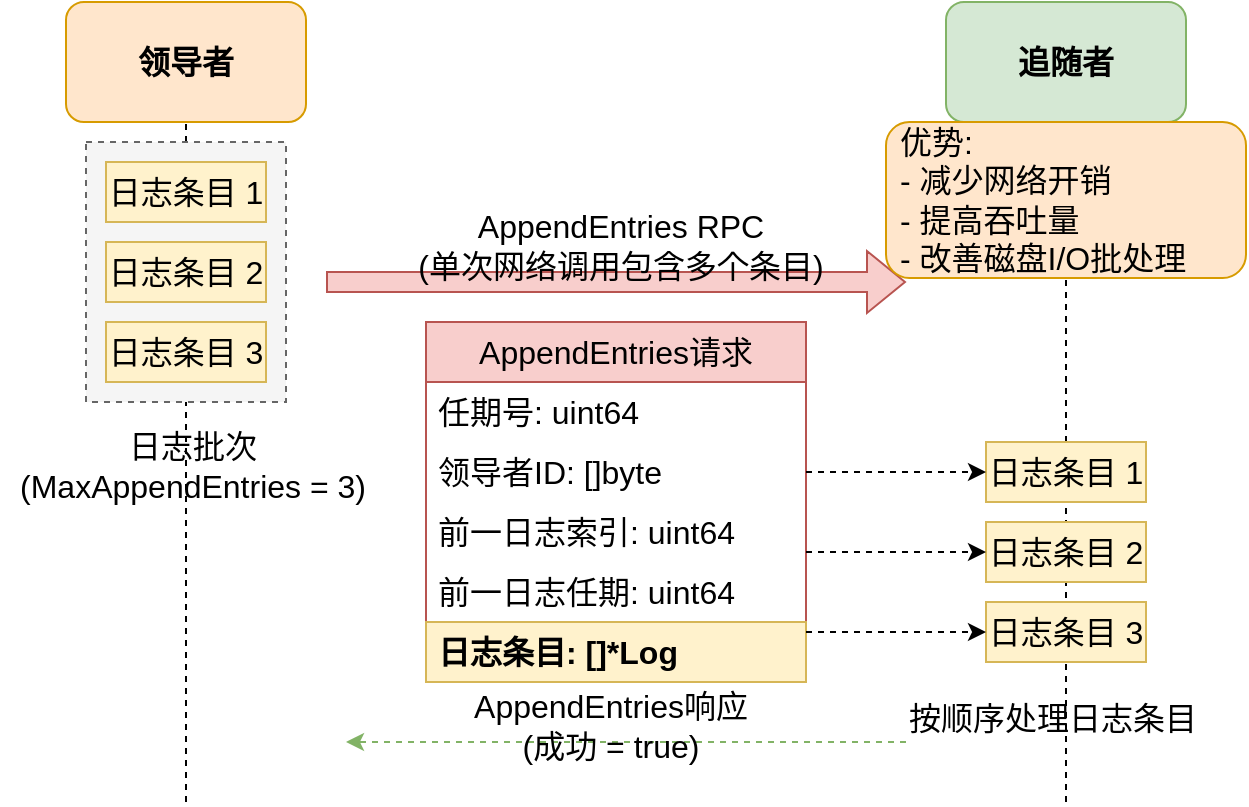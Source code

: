 <mxfile version="27.0.6">
  <diagram name="日志批处理" id="7gdLqKNWt9u7bEjB4eD2">
    <mxGraphModel dx="728" dy="315" grid="0" gridSize="10" guides="1" tooltips="1" connect="1" arrows="1" fold="1" page="0" pageScale="1" pageWidth="850" pageHeight="1100" math="0" shadow="0">
      <root>
        <mxCell id="0" />
        <mxCell id="1" parent="0" />
        <mxCell id="XTDZx26cBL84-N1Y96lm-33" value="领导者" style="rounded=1;whiteSpace=wrap;html=1;fillColor=#ffe6cc;strokeColor=#d79b00;fontSize=16;fontStyle=1" vertex="1" parent="1">
          <mxGeometry x="679" y="688" width="120" height="60" as="geometry" />
        </mxCell>
        <mxCell id="XTDZx26cBL84-N1Y96lm-34" value="追随者" style="rounded=1;whiteSpace=wrap;html=1;fillColor=#d5e8d4;strokeColor=#82b366;fontSize=16;fontStyle=1" vertex="1" parent="1">
          <mxGeometry x="1119" y="688" width="120" height="60" as="geometry" />
        </mxCell>
        <mxCell id="XTDZx26cBL84-N1Y96lm-35" value="" style="endArrow=none;dashed=1;html=1;rounded=0;entryX=0.5;entryY=1;entryDx=0;entryDy=0;fontSize=16;" edge="1" parent="1" target="XTDZx26cBL84-N1Y96lm-33">
          <mxGeometry width="50" height="50" relative="1" as="geometry">
            <mxPoint x="739" y="1088" as="sourcePoint" />
            <mxPoint x="1049" y="888" as="targetPoint" />
          </mxGeometry>
        </mxCell>
        <mxCell id="XTDZx26cBL84-N1Y96lm-36" value="" style="endArrow=none;dashed=1;html=1;rounded=0;entryX=0.5;entryY=1;entryDx=0;entryDy=0;fontSize=16;" edge="1" parent="1" target="XTDZx26cBL84-N1Y96lm-34">
          <mxGeometry width="50" height="50" relative="1" as="geometry">
            <mxPoint x="1179" y="1088" as="sourcePoint" />
            <mxPoint x="1049" y="888" as="targetPoint" />
          </mxGeometry>
        </mxCell>
        <mxCell id="XTDZx26cBL84-N1Y96lm-37" value="日志条目 1" style="rounded=0;whiteSpace=wrap;html=1;fillColor=#fff2cc;strokeColor=#d6b656;fontSize=16;" vertex="1" parent="1">
          <mxGeometry x="699" y="768" width="80" height="30" as="geometry" />
        </mxCell>
        <mxCell id="XTDZx26cBL84-N1Y96lm-38" value="日志条目 2" style="rounded=0;whiteSpace=wrap;html=1;fillColor=#fff2cc;strokeColor=#d6b656;fontSize=16;" vertex="1" parent="1">
          <mxGeometry x="699" y="808" width="80" height="30" as="geometry" />
        </mxCell>
        <mxCell id="XTDZx26cBL84-N1Y96lm-39" value="日志条目 3" style="rounded=0;whiteSpace=wrap;html=1;fillColor=#fff2cc;strokeColor=#d6b656;fontSize=16;" vertex="1" parent="1">
          <mxGeometry x="699" y="848" width="80" height="30" as="geometry" />
        </mxCell>
        <mxCell id="XTDZx26cBL84-N1Y96lm-40" value="" style="rounded=0;whiteSpace=wrap;html=1;fillColor=#f5f5f5;strokeColor=#666666;dashed=1;fontSize=16;" vertex="1" parent="1">
          <mxGeometry x="689" y="758" width="100" height="130" as="geometry" />
        </mxCell>
        <mxCell id="XTDZx26cBL84-N1Y96lm-41" value="日志条目 1" style="rounded=0;whiteSpace=wrap;html=1;fillColor=#fff2cc;strokeColor=#d6b656;fontSize=16;" vertex="1" parent="1">
          <mxGeometry x="699" y="768" width="80" height="30" as="geometry" />
        </mxCell>
        <mxCell id="XTDZx26cBL84-N1Y96lm-42" value="日志条目 2" style="rounded=0;whiteSpace=wrap;html=1;fillColor=#fff2cc;strokeColor=#d6b656;fontSize=16;" vertex="1" parent="1">
          <mxGeometry x="699" y="808" width="80" height="30" as="geometry" />
        </mxCell>
        <mxCell id="XTDZx26cBL84-N1Y96lm-43" value="日志条目 3" style="rounded=0;whiteSpace=wrap;html=1;fillColor=#fff2cc;strokeColor=#d6b656;fontSize=16;" vertex="1" parent="1">
          <mxGeometry x="699" y="848" width="80" height="30" as="geometry" />
        </mxCell>
        <mxCell id="XTDZx26cBL84-N1Y96lm-44" value="日志批次&lt;br&gt;(MaxAppendEntries = 3)" style="text;html=1;align=center;verticalAlign=middle;resizable=0;points=[];autosize=1;strokeColor=none;fillColor=none;fontSize=16;" vertex="1" parent="1">
          <mxGeometry x="646" y="895" width="191" height="50" as="geometry" />
        </mxCell>
        <mxCell id="XTDZx26cBL84-N1Y96lm-45" value="" style="shape=flexArrow;endArrow=classic;html=1;rounded=0;fillColor=#f8cecc;strokeColor=#b85450;fontSize=16;" edge="1" parent="1">
          <mxGeometry width="50" height="50" relative="1" as="geometry">
            <mxPoint x="809" y="828" as="sourcePoint" />
            <mxPoint x="1099" y="828" as="targetPoint" />
          </mxGeometry>
        </mxCell>
        <mxCell id="XTDZx26cBL84-N1Y96lm-46" value="AppendEntries RPC&lt;br&gt;(单次网络调用包含多个条目)" style="text;html=1;align=center;verticalAlign=middle;resizable=0;points=[];autosize=1;strokeColor=none;fillColor=none;fontSize=16;" vertex="1" parent="1">
          <mxGeometry x="845" y="785" width="221" height="50" as="geometry" />
        </mxCell>
        <mxCell id="XTDZx26cBL84-N1Y96lm-47" value="AppendEntries请求" style="swimlane;fontStyle=0;childLayout=stackLayout;horizontal=1;startSize=30;horizontalStack=0;resizeParent=1;resizeParentMax=0;resizeLast=0;collapsible=1;marginBottom=0;whiteSpace=wrap;html=1;fillColor=#f8cecc;strokeColor=#b85450;fontSize=16;" vertex="1" parent="1">
          <mxGeometry x="859" y="848" width="190" height="180" as="geometry" />
        </mxCell>
        <mxCell id="XTDZx26cBL84-N1Y96lm-48" value="任期号: uint64" style="text;strokeColor=none;fillColor=none;align=left;verticalAlign=middle;spacingLeft=4;spacingRight=4;overflow=hidden;points=[[0,0.5],[1,0.5]];portConstraint=eastwest;rotatable=0;whiteSpace=wrap;html=1;fontSize=16;" vertex="1" parent="XTDZx26cBL84-N1Y96lm-47">
          <mxGeometry y="30" width="190" height="30" as="geometry" />
        </mxCell>
        <mxCell id="XTDZx26cBL84-N1Y96lm-49" value="领导者ID: []byte" style="text;strokeColor=none;fillColor=none;align=left;verticalAlign=middle;spacingLeft=4;spacingRight=4;overflow=hidden;points=[[0,0.5],[1,0.5]];portConstraint=eastwest;rotatable=0;whiteSpace=wrap;html=1;fontSize=16;" vertex="1" parent="XTDZx26cBL84-N1Y96lm-47">
          <mxGeometry y="60" width="190" height="30" as="geometry" />
        </mxCell>
        <mxCell id="XTDZx26cBL84-N1Y96lm-50" value="前一日志索引: uint64" style="text;strokeColor=none;fillColor=none;align=left;verticalAlign=middle;spacingLeft=4;spacingRight=4;overflow=hidden;points=[[0,0.5],[1,0.5]];portConstraint=eastwest;rotatable=0;whiteSpace=wrap;html=1;fontSize=16;" vertex="1" parent="XTDZx26cBL84-N1Y96lm-47">
          <mxGeometry y="90" width="190" height="30" as="geometry" />
        </mxCell>
        <mxCell id="XTDZx26cBL84-N1Y96lm-51" value="前一日志任期: uint64" style="text;strokeColor=none;fillColor=none;align=left;verticalAlign=middle;spacingLeft=4;spacingRight=4;overflow=hidden;points=[[0,0.5],[1,0.5]];portConstraint=eastwest;rotatable=0;whiteSpace=wrap;html=1;fontSize=16;" vertex="1" parent="XTDZx26cBL84-N1Y96lm-47">
          <mxGeometry y="120" width="190" height="30" as="geometry" />
        </mxCell>
        <mxCell id="XTDZx26cBL84-N1Y96lm-52" value="日志条目: []*Log" style="text;strokeColor=#d6b656;fillColor=#fff2cc;align=left;verticalAlign=middle;spacingLeft=4;spacingRight=4;overflow=hidden;points=[[0,0.5],[1,0.5]];portConstraint=eastwest;rotatable=0;whiteSpace=wrap;html=1;fontStyle=1;fontSize=16;" vertex="1" parent="XTDZx26cBL84-N1Y96lm-47">
          <mxGeometry y="150" width="190" height="30" as="geometry" />
        </mxCell>
        <mxCell id="XTDZx26cBL84-N1Y96lm-53" value="日志条目 1" style="rounded=0;whiteSpace=wrap;html=1;fillColor=#fff2cc;strokeColor=#d6b656;fontSize=16;" vertex="1" parent="1">
          <mxGeometry x="1139" y="908" width="80" height="30" as="geometry" />
        </mxCell>
        <mxCell id="XTDZx26cBL84-N1Y96lm-54" value="日志条目 2" style="rounded=0;whiteSpace=wrap;html=1;fillColor=#fff2cc;strokeColor=#d6b656;fontSize=16;" vertex="1" parent="1">
          <mxGeometry x="1139" y="948" width="80" height="30" as="geometry" />
        </mxCell>
        <mxCell id="XTDZx26cBL84-N1Y96lm-55" value="日志条目 3" style="rounded=0;whiteSpace=wrap;html=1;fillColor=#fff2cc;strokeColor=#d6b656;fontSize=16;" vertex="1" parent="1">
          <mxGeometry x="1139" y="988" width="80" height="30" as="geometry" />
        </mxCell>
        <mxCell id="XTDZx26cBL84-N1Y96lm-56" value="" style="endArrow=classic;html=1;rounded=0;entryX=0;entryY=0.5;entryDx=0;entryDy=0;dashed=1;fontSize=16;" edge="1" parent="1" target="XTDZx26cBL84-N1Y96lm-53">
          <mxGeometry width="50" height="50" relative="1" as="geometry">
            <mxPoint x="1049" y="923" as="sourcePoint" />
            <mxPoint x="1099" y="888" as="targetPoint" />
          </mxGeometry>
        </mxCell>
        <mxCell id="XTDZx26cBL84-N1Y96lm-57" value="" style="endArrow=classic;html=1;rounded=0;entryX=0;entryY=0.5;entryDx=0;entryDy=0;dashed=1;fontSize=16;" edge="1" parent="1" target="XTDZx26cBL84-N1Y96lm-54">
          <mxGeometry width="50" height="50" relative="1" as="geometry">
            <mxPoint x="1049" y="963" as="sourcePoint" />
            <mxPoint x="1099" y="888" as="targetPoint" />
          </mxGeometry>
        </mxCell>
        <mxCell id="XTDZx26cBL84-N1Y96lm-58" value="" style="endArrow=classic;html=1;rounded=0;entryX=0;entryY=0.5;entryDx=0;entryDy=0;dashed=1;fontSize=16;" edge="1" parent="1" target="XTDZx26cBL84-N1Y96lm-55">
          <mxGeometry width="50" height="50" relative="1" as="geometry">
            <mxPoint x="1049" y="1003" as="sourcePoint" />
            <mxPoint x="1099" y="888" as="targetPoint" />
          </mxGeometry>
        </mxCell>
        <mxCell id="XTDZx26cBL84-N1Y96lm-59" value="按顺序处理日志条目" style="text;html=1;align=center;verticalAlign=middle;resizable=0;points=[];autosize=1;strokeColor=none;fillColor=none;fontSize=16;" vertex="1" parent="1">
          <mxGeometry x="1091" y="1030" width="162" height="31" as="geometry" />
        </mxCell>
        <mxCell id="XTDZx26cBL84-N1Y96lm-60" value="" style="endArrow=classic;html=1;rounded=0;dashed=1;fillColor=#d5e8d4;strokeColor=#82b366;fontSize=16;" edge="1" parent="1">
          <mxGeometry width="50" height="50" relative="1" as="geometry">
            <mxPoint x="1099" y="1058" as="sourcePoint" />
            <mxPoint x="819" y="1058" as="targetPoint" />
          </mxGeometry>
        </mxCell>
        <mxCell id="XTDZx26cBL84-N1Y96lm-61" value="AppendEntries响应&lt;br&gt;(成功 = true)" style="text;html=1;align=center;verticalAlign=middle;resizable=0;points=[];autosize=1;strokeColor=none;fillColor=none;fontSize=16;" vertex="1" parent="1">
          <mxGeometry x="873" y="1025" width="155" height="50" as="geometry" />
        </mxCell>
        <mxCell id="XTDZx26cBL84-N1Y96lm-63" value="优势:&lt;br&gt;- 减少网络开销&lt;br&gt;- 提高吞吐量&lt;br&gt;- 改善磁盘I/O批处理" style="rounded=1;whiteSpace=wrap;html=1;fillColor=#ffe6cc;strokeColor=#d79b00;align=left;spacingLeft=5;fontSize=16;" vertex="1" parent="1">
          <mxGeometry x="1089" y="748" width="180" height="78" as="geometry" />
        </mxCell>
      </root>
    </mxGraphModel>
  </diagram>
</mxfile>
